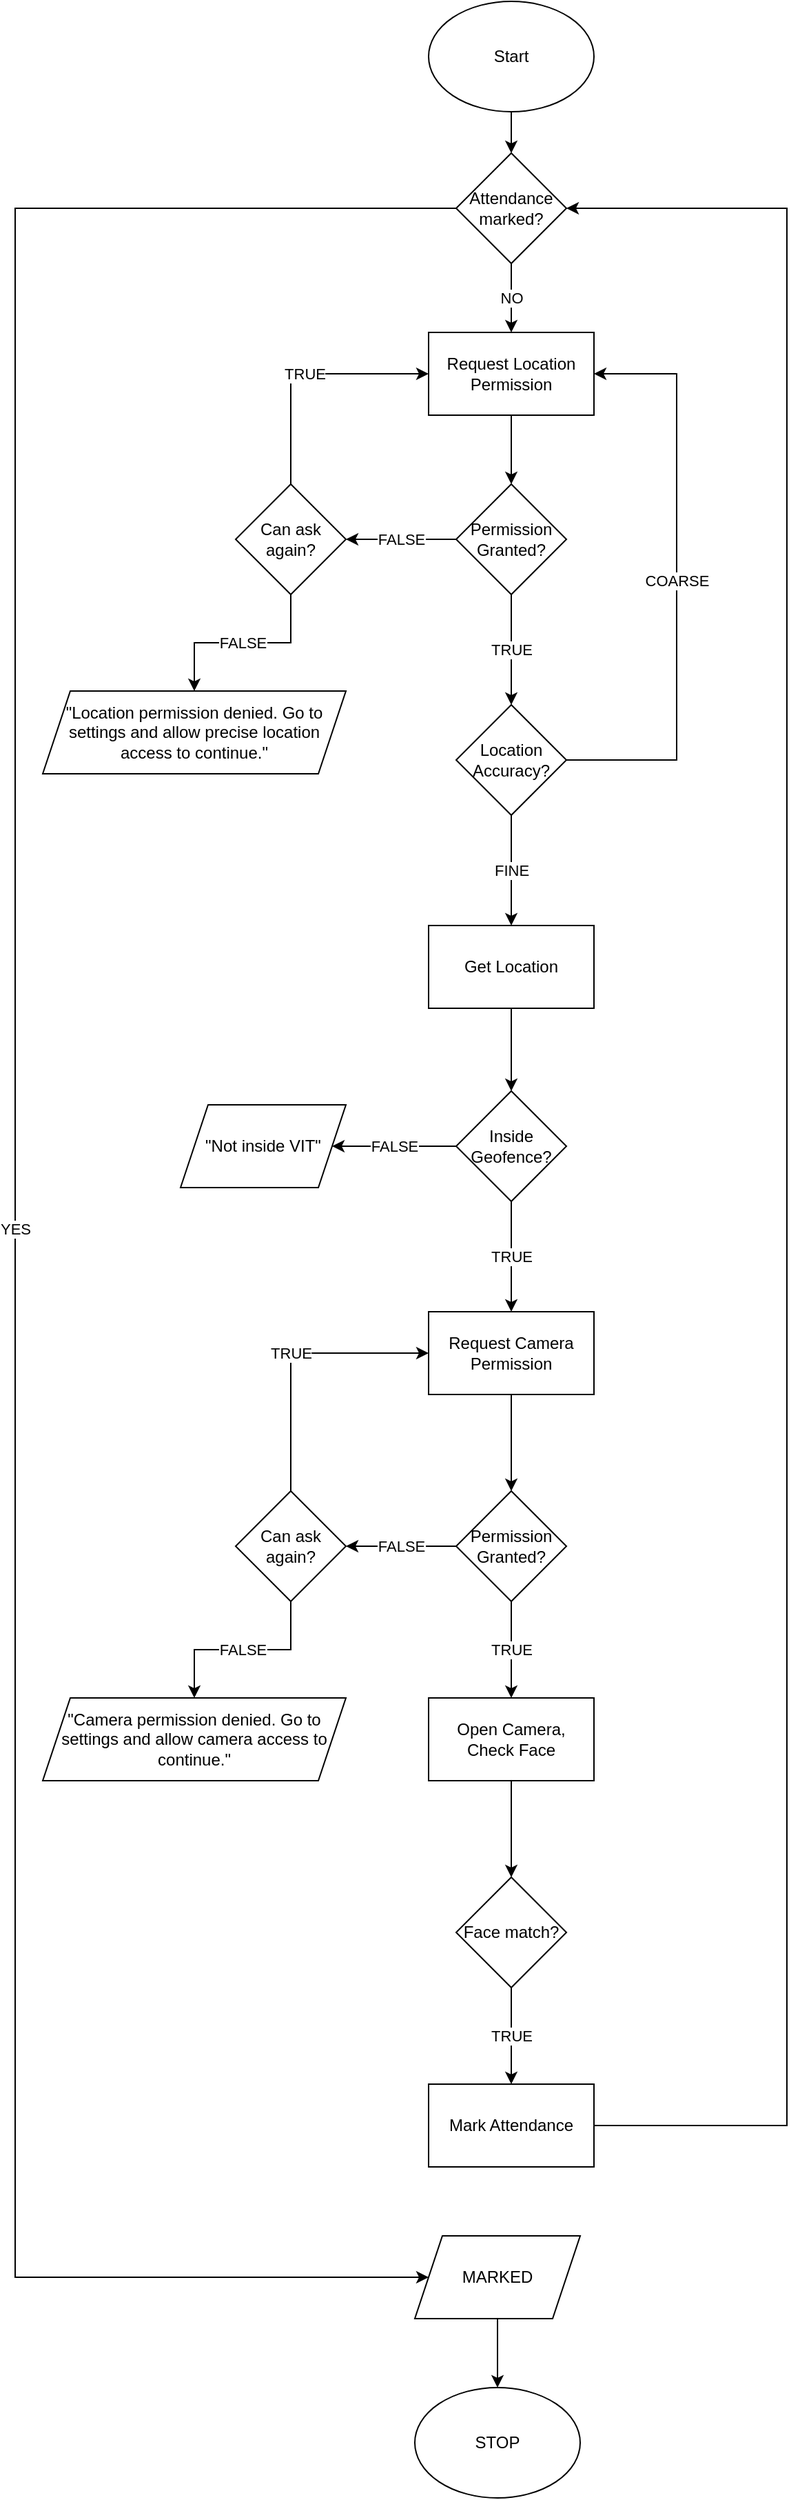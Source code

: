 <mxfile version="24.7.16">
  <diagram name="Page-1" id="iTrBEFFdwUC24tkgiDyo">
    <mxGraphModel dx="794" dy="1592" grid="1" gridSize="10" guides="1" tooltips="1" connect="1" arrows="1" fold="1" page="1" pageScale="1" pageWidth="850" pageHeight="1100" math="0" shadow="0">
      <root>
        <mxCell id="0" />
        <mxCell id="1" parent="0" />
        <mxCell id="GPBHcl9BLLnkGqx1J-Wh-2" style="edgeStyle=orthogonalEdgeStyle;rounded=0;orthogonalLoop=1;jettySize=auto;html=1;entryX=0.5;entryY=0;entryDx=0;entryDy=0;" edge="1" parent="1" source="oq0ZmQOI0R6ygVmZZQTK-1" target="GPBHcl9BLLnkGqx1J-Wh-1">
          <mxGeometry relative="1" as="geometry" />
        </mxCell>
        <mxCell id="oq0ZmQOI0R6ygVmZZQTK-1" value="Start" style="ellipse;whiteSpace=wrap;html=1;" parent="1" vertex="1">
          <mxGeometry x="340" y="-70" width="120" height="80" as="geometry" />
        </mxCell>
        <mxCell id="oq0ZmQOI0R6ygVmZZQTK-5" value="" style="edgeStyle=orthogonalEdgeStyle;rounded=0;orthogonalLoop=1;jettySize=auto;html=1;" parent="1" source="oq0ZmQOI0R6ygVmZZQTK-2" target="oq0ZmQOI0R6ygVmZZQTK-4" edge="1">
          <mxGeometry relative="1" as="geometry" />
        </mxCell>
        <mxCell id="oq0ZmQOI0R6ygVmZZQTK-2" value="Request Location Permission" style="whiteSpace=wrap;html=1;" parent="1" vertex="1">
          <mxGeometry x="340" y="170" width="120" height="60" as="geometry" />
        </mxCell>
        <mxCell id="oq0ZmQOI0R6ygVmZZQTK-7" value="TRUE" style="edgeStyle=orthogonalEdgeStyle;rounded=0;orthogonalLoop=1;jettySize=auto;html=1;" parent="1" source="oq0ZmQOI0R6ygVmZZQTK-4" target="oq0ZmQOI0R6ygVmZZQTK-14" edge="1">
          <mxGeometry relative="1" as="geometry">
            <mxPoint x="400" y="520" as="targetPoint" />
          </mxGeometry>
        </mxCell>
        <mxCell id="oq0ZmQOI0R6ygVmZZQTK-12" value="FALSE" style="edgeStyle=orthogonalEdgeStyle;rounded=0;orthogonalLoop=1;jettySize=auto;html=1;" parent="1" source="oq0ZmQOI0R6ygVmZZQTK-4" target="oq0ZmQOI0R6ygVmZZQTK-11" edge="1">
          <mxGeometry relative="1" as="geometry" />
        </mxCell>
        <mxCell id="oq0ZmQOI0R6ygVmZZQTK-4" value="Permission Granted?" style="rhombus;whiteSpace=wrap;html=1;" parent="1" vertex="1">
          <mxGeometry x="360" y="280" width="80" height="80" as="geometry" />
        </mxCell>
        <mxCell id="oq0ZmQOI0R6ygVmZZQTK-13" value="TRUE" style="edgeStyle=orthogonalEdgeStyle;rounded=0;orthogonalLoop=1;jettySize=auto;html=1;exitX=0.5;exitY=0;exitDx=0;exitDy=0;entryX=0;entryY=0.5;entryDx=0;entryDy=0;" parent="1" source="oq0ZmQOI0R6ygVmZZQTK-11" target="oq0ZmQOI0R6ygVmZZQTK-2" edge="1">
          <mxGeometry relative="1" as="geometry" />
        </mxCell>
        <mxCell id="oq0ZmQOI0R6ygVmZZQTK-30" value="FALSE" style="edgeStyle=orthogonalEdgeStyle;rounded=0;orthogonalLoop=1;jettySize=auto;html=1;" parent="1" source="oq0ZmQOI0R6ygVmZZQTK-11" target="oq0ZmQOI0R6ygVmZZQTK-29" edge="1">
          <mxGeometry relative="1" as="geometry" />
        </mxCell>
        <mxCell id="oq0ZmQOI0R6ygVmZZQTK-11" value="Can ask again?" style="rhombus;whiteSpace=wrap;html=1;" parent="1" vertex="1">
          <mxGeometry x="200" y="280" width="80" height="80" as="geometry" />
        </mxCell>
        <mxCell id="oq0ZmQOI0R6ygVmZZQTK-15" value="COARSE" style="edgeStyle=orthogonalEdgeStyle;rounded=0;orthogonalLoop=1;jettySize=auto;html=1;entryX=1;entryY=0.5;entryDx=0;entryDy=0;" parent="1" source="oq0ZmQOI0R6ygVmZZQTK-14" target="oq0ZmQOI0R6ygVmZZQTK-2" edge="1">
          <mxGeometry relative="1" as="geometry">
            <Array as="points">
              <mxPoint x="520" y="480" />
              <mxPoint x="520" y="200" />
            </Array>
          </mxGeometry>
        </mxCell>
        <mxCell id="oq0ZmQOI0R6ygVmZZQTK-19" value="FINE" style="edgeStyle=orthogonalEdgeStyle;rounded=0;orthogonalLoop=1;jettySize=auto;html=1;" parent="1" source="oq0ZmQOI0R6ygVmZZQTK-14" target="oq0ZmQOI0R6ygVmZZQTK-18" edge="1">
          <mxGeometry relative="1" as="geometry" />
        </mxCell>
        <mxCell id="oq0ZmQOI0R6ygVmZZQTK-14" value="Location Accuracy?" style="rhombus;whiteSpace=wrap;html=1;" parent="1" vertex="1">
          <mxGeometry x="360" y="440" width="80" height="80" as="geometry" />
        </mxCell>
        <mxCell id="oq0ZmQOI0R6ygVmZZQTK-23" value="" style="edgeStyle=orthogonalEdgeStyle;rounded=0;orthogonalLoop=1;jettySize=auto;html=1;" parent="1" source="oq0ZmQOI0R6ygVmZZQTK-18" target="oq0ZmQOI0R6ygVmZZQTK-22" edge="1">
          <mxGeometry relative="1" as="geometry" />
        </mxCell>
        <mxCell id="oq0ZmQOI0R6ygVmZZQTK-18" value="Get Location" style="whiteSpace=wrap;html=1;" parent="1" vertex="1">
          <mxGeometry x="340" y="600" width="120" height="60" as="geometry" />
        </mxCell>
        <mxCell id="oq0ZmQOI0R6ygVmZZQTK-25" value="FALSE" style="edgeStyle=orthogonalEdgeStyle;rounded=0;orthogonalLoop=1;jettySize=auto;html=1;" parent="1" source="oq0ZmQOI0R6ygVmZZQTK-22" target="oq0ZmQOI0R6ygVmZZQTK-24" edge="1">
          <mxGeometry relative="1" as="geometry" />
        </mxCell>
        <mxCell id="oq0ZmQOI0R6ygVmZZQTK-27" value="TRUE" style="edgeStyle=orthogonalEdgeStyle;rounded=0;orthogonalLoop=1;jettySize=auto;html=1;" parent="1" source="oq0ZmQOI0R6ygVmZZQTK-22" target="oq0ZmQOI0R6ygVmZZQTK-26" edge="1">
          <mxGeometry relative="1" as="geometry" />
        </mxCell>
        <mxCell id="oq0ZmQOI0R6ygVmZZQTK-22" value="Inside Geofence?" style="rhombus;whiteSpace=wrap;html=1;" parent="1" vertex="1">
          <mxGeometry x="360" y="720" width="80" height="80" as="geometry" />
        </mxCell>
        <mxCell id="oq0ZmQOI0R6ygVmZZQTK-24" value="&quot;Not inside VIT&quot;" style="shape=parallelogram;perimeter=parallelogramPerimeter;whiteSpace=wrap;html=1;fixedSize=1;" parent="1" vertex="1">
          <mxGeometry x="160" y="730" width="120" height="60" as="geometry" />
        </mxCell>
        <mxCell id="oq0ZmQOI0R6ygVmZZQTK-32" value="" style="edgeStyle=orthogonalEdgeStyle;rounded=0;orthogonalLoop=1;jettySize=auto;html=1;" parent="1" source="oq0ZmQOI0R6ygVmZZQTK-26" target="oq0ZmQOI0R6ygVmZZQTK-31" edge="1">
          <mxGeometry relative="1" as="geometry" />
        </mxCell>
        <mxCell id="oq0ZmQOI0R6ygVmZZQTK-26" value="Request Camera Permission" style="whiteSpace=wrap;html=1;" parent="1" vertex="1">
          <mxGeometry x="340" y="880" width="120" height="60" as="geometry" />
        </mxCell>
        <mxCell id="oq0ZmQOI0R6ygVmZZQTK-29" value="&quot;Location permission denied. Go to settings and allow precise location access to continue.&quot;" style="shape=parallelogram;perimeter=parallelogramPerimeter;whiteSpace=wrap;html=1;fixedSize=1;" parent="1" vertex="1">
          <mxGeometry x="60" y="430" width="220" height="60" as="geometry" />
        </mxCell>
        <mxCell id="oq0ZmQOI0R6ygVmZZQTK-36" value="TRUE" style="edgeStyle=orthogonalEdgeStyle;rounded=0;orthogonalLoop=1;jettySize=auto;html=1;" parent="1" source="oq0ZmQOI0R6ygVmZZQTK-31" target="oq0ZmQOI0R6ygVmZZQTK-35" edge="1">
          <mxGeometry relative="1" as="geometry" />
        </mxCell>
        <mxCell id="oq0ZmQOI0R6ygVmZZQTK-38" value="FALSE" style="edgeStyle=orthogonalEdgeStyle;rounded=0;orthogonalLoop=1;jettySize=auto;html=1;" parent="1" source="oq0ZmQOI0R6ygVmZZQTK-31" target="oq0ZmQOI0R6ygVmZZQTK-37" edge="1">
          <mxGeometry relative="1" as="geometry" />
        </mxCell>
        <mxCell id="oq0ZmQOI0R6ygVmZZQTK-31" value="Permission Granted?" style="rhombus;whiteSpace=wrap;html=1;" parent="1" vertex="1">
          <mxGeometry x="360" y="1010" width="80" height="80" as="geometry" />
        </mxCell>
        <mxCell id="oq0ZmQOI0R6ygVmZZQTK-43" value="" style="edgeStyle=orthogonalEdgeStyle;rounded=0;orthogonalLoop=1;jettySize=auto;html=1;" parent="1" source="oq0ZmQOI0R6ygVmZZQTK-35" target="oq0ZmQOI0R6ygVmZZQTK-42" edge="1">
          <mxGeometry relative="1" as="geometry" />
        </mxCell>
        <mxCell id="oq0ZmQOI0R6ygVmZZQTK-35" value="Open Camera,&lt;div&gt;Check Face&lt;/div&gt;" style="whiteSpace=wrap;html=1;" parent="1" vertex="1">
          <mxGeometry x="340" y="1160" width="120" height="60" as="geometry" />
        </mxCell>
        <mxCell id="oq0ZmQOI0R6ygVmZZQTK-39" value="TRUE" style="edgeStyle=orthogonalEdgeStyle;rounded=0;orthogonalLoop=1;jettySize=auto;html=1;entryX=0;entryY=0.5;entryDx=0;entryDy=0;" parent="1" source="oq0ZmQOI0R6ygVmZZQTK-37" target="oq0ZmQOI0R6ygVmZZQTK-26" edge="1">
          <mxGeometry relative="1" as="geometry">
            <Array as="points">
              <mxPoint x="240" y="910" />
            </Array>
          </mxGeometry>
        </mxCell>
        <mxCell id="oq0ZmQOI0R6ygVmZZQTK-41" value="FALSE" style="edgeStyle=orthogonalEdgeStyle;rounded=0;orthogonalLoop=1;jettySize=auto;html=1;entryX=0.5;entryY=0;entryDx=0;entryDy=0;" parent="1" source="oq0ZmQOI0R6ygVmZZQTK-37" target="oq0ZmQOI0R6ygVmZZQTK-40" edge="1">
          <mxGeometry relative="1" as="geometry" />
        </mxCell>
        <mxCell id="oq0ZmQOI0R6ygVmZZQTK-37" value="Can ask again?" style="rhombus;whiteSpace=wrap;html=1;" parent="1" vertex="1">
          <mxGeometry x="200" y="1010" width="80" height="80" as="geometry" />
        </mxCell>
        <mxCell id="oq0ZmQOI0R6ygVmZZQTK-40" value="&quot;Camera permission denied. Go to settings and allow camera access to continue.&quot;" style="shape=parallelogram;perimeter=parallelogramPerimeter;whiteSpace=wrap;html=1;fixedSize=1;" parent="1" vertex="1">
          <mxGeometry x="60" y="1160" width="220" height="60" as="geometry" />
        </mxCell>
        <mxCell id="GPBHcl9BLLnkGqx1J-Wh-6" value="TRUE" style="edgeStyle=orthogonalEdgeStyle;rounded=0;orthogonalLoop=1;jettySize=auto;html=1;" edge="1" parent="1" source="oq0ZmQOI0R6ygVmZZQTK-42" target="GPBHcl9BLLnkGqx1J-Wh-5">
          <mxGeometry relative="1" as="geometry" />
        </mxCell>
        <mxCell id="oq0ZmQOI0R6ygVmZZQTK-42" value="Face match?" style="rhombus;whiteSpace=wrap;html=1;" parent="1" vertex="1">
          <mxGeometry x="360" y="1290" width="80" height="80" as="geometry" />
        </mxCell>
        <mxCell id="oq0ZmQOI0R6ygVmZZQTK-49" style="edgeStyle=orthogonalEdgeStyle;rounded=0;orthogonalLoop=1;jettySize=auto;html=1;entryX=0.5;entryY=0;entryDx=0;entryDy=0;" parent="1" source="oq0ZmQOI0R6ygVmZZQTK-44" target="oq0ZmQOI0R6ygVmZZQTK-48" edge="1">
          <mxGeometry relative="1" as="geometry" />
        </mxCell>
        <mxCell id="oq0ZmQOI0R6ygVmZZQTK-44" value="MARKED" style="shape=parallelogram;perimeter=parallelogramPerimeter;whiteSpace=wrap;html=1;fixedSize=1;" parent="1" vertex="1">
          <mxGeometry x="330" y="1550" width="120" height="60" as="geometry" />
        </mxCell>
        <mxCell id="oq0ZmQOI0R6ygVmZZQTK-48" value="STOP" style="ellipse;whiteSpace=wrap;html=1;" parent="1" vertex="1">
          <mxGeometry x="330" y="1660" width="120" height="80" as="geometry" />
        </mxCell>
        <mxCell id="GPBHcl9BLLnkGqx1J-Wh-3" value="NO" style="edgeStyle=orthogonalEdgeStyle;rounded=0;orthogonalLoop=1;jettySize=auto;html=1;" edge="1" parent="1" source="GPBHcl9BLLnkGqx1J-Wh-1" target="oq0ZmQOI0R6ygVmZZQTK-2">
          <mxGeometry relative="1" as="geometry" />
        </mxCell>
        <mxCell id="GPBHcl9BLLnkGqx1J-Wh-4" value="YES" style="edgeStyle=orthogonalEdgeStyle;rounded=0;orthogonalLoop=1;jettySize=auto;html=1;entryX=0;entryY=0.5;entryDx=0;entryDy=0;" edge="1" parent="1" source="GPBHcl9BLLnkGqx1J-Wh-1" target="oq0ZmQOI0R6ygVmZZQTK-44">
          <mxGeometry relative="1" as="geometry">
            <Array as="points">
              <mxPoint x="40" y="80" />
              <mxPoint x="40" y="1580" />
            </Array>
          </mxGeometry>
        </mxCell>
        <mxCell id="GPBHcl9BLLnkGqx1J-Wh-1" value="Attendance marked?" style="rhombus;whiteSpace=wrap;html=1;" vertex="1" parent="1">
          <mxGeometry x="360" y="40" width="80" height="80" as="geometry" />
        </mxCell>
        <mxCell id="GPBHcl9BLLnkGqx1J-Wh-7" style="edgeStyle=orthogonalEdgeStyle;rounded=0;orthogonalLoop=1;jettySize=auto;html=1;entryX=1;entryY=0.5;entryDx=0;entryDy=0;" edge="1" parent="1" source="GPBHcl9BLLnkGqx1J-Wh-5" target="GPBHcl9BLLnkGqx1J-Wh-1">
          <mxGeometry relative="1" as="geometry">
            <Array as="points">
              <mxPoint x="600" y="1470" />
              <mxPoint x="600" y="80" />
            </Array>
          </mxGeometry>
        </mxCell>
        <mxCell id="GPBHcl9BLLnkGqx1J-Wh-5" value="Mark Attendance" style="rounded=0;whiteSpace=wrap;html=1;" vertex="1" parent="1">
          <mxGeometry x="340" y="1440" width="120" height="60" as="geometry" />
        </mxCell>
      </root>
    </mxGraphModel>
  </diagram>
</mxfile>
